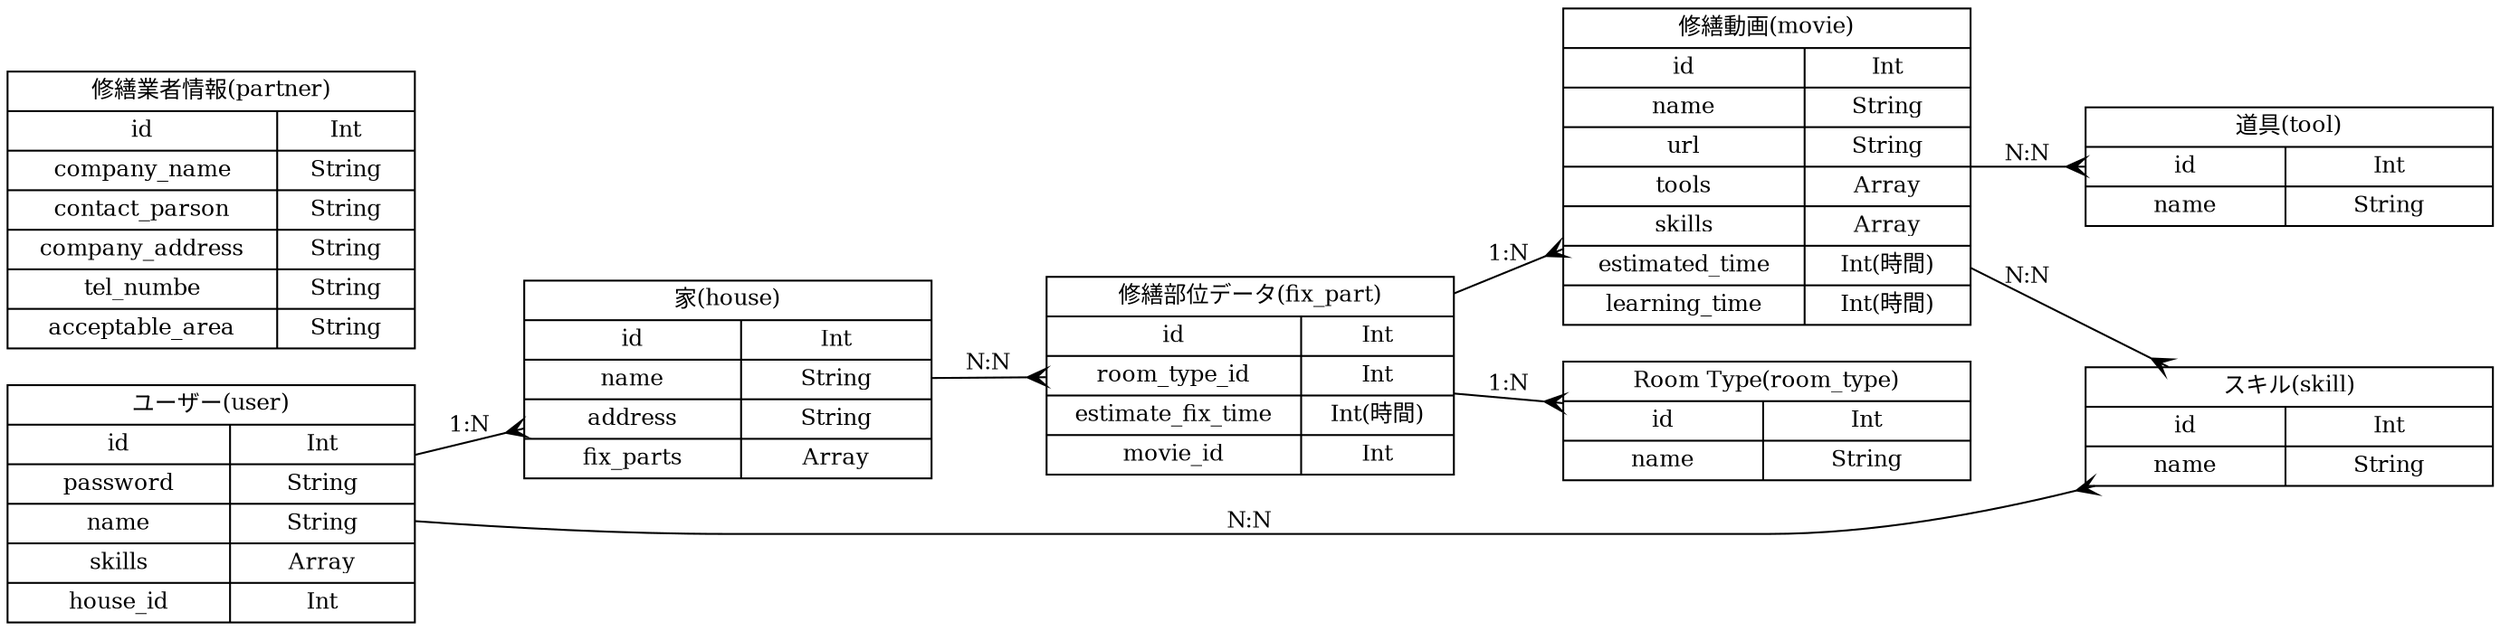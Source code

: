 digraph jukatsu {
    // basic settings
    graph [rankdir=LR];
    node [shape=record, fontsize=12, width=3.0];
    edge [arrowhead=crow, fontsize=12];

    // nodes
    user [label="ユーザー(user)|{{id|password|name|skills|house_id}|{Int|String|String|Array|Int}}"];
    house [label="家(house)|{{id|name|address|fix_parts}|{Int|String|String|Array}}"];
    fix_part [label="修繕部位データ(fix_part)|{{id|room_type_id|estimate_fix_time|movie_id}|{Int|Int|Int(時間)|Int}}"];
    room_type [label="Room Type(room_type)|{{id|name}|{Int|String}}"];
    skill [label="スキル(skill)|{{id|name}|{Int|String}}"];
    movie [label="修繕動画(movie)|{{id|name|url|tools|skills|estimated_time|learning_time}|{Int|String|String|Array|Array|Int(時間)|Int(時間)}}"];
    tool [label="道具(tool)|{{id|name}|{Int|String}}"];
    partner [label="修繕業者情報(partner)|{{id|company_name|contact_parson|company_address|tel_numbe|acceptable_area}|{Int|String|String|String|String|String}}"];

    // edges
    user -> house [label="1:N"];
    user -> skill [label="N:N"];
    house -> fix_part [label="N:N"];
    fix_part -> room_type [label="1:N"];
    fix_part -> movie [label="1:N"];
    movie -> tool [label="N:N"];
    movie -> skill [label="N:N"];
}
